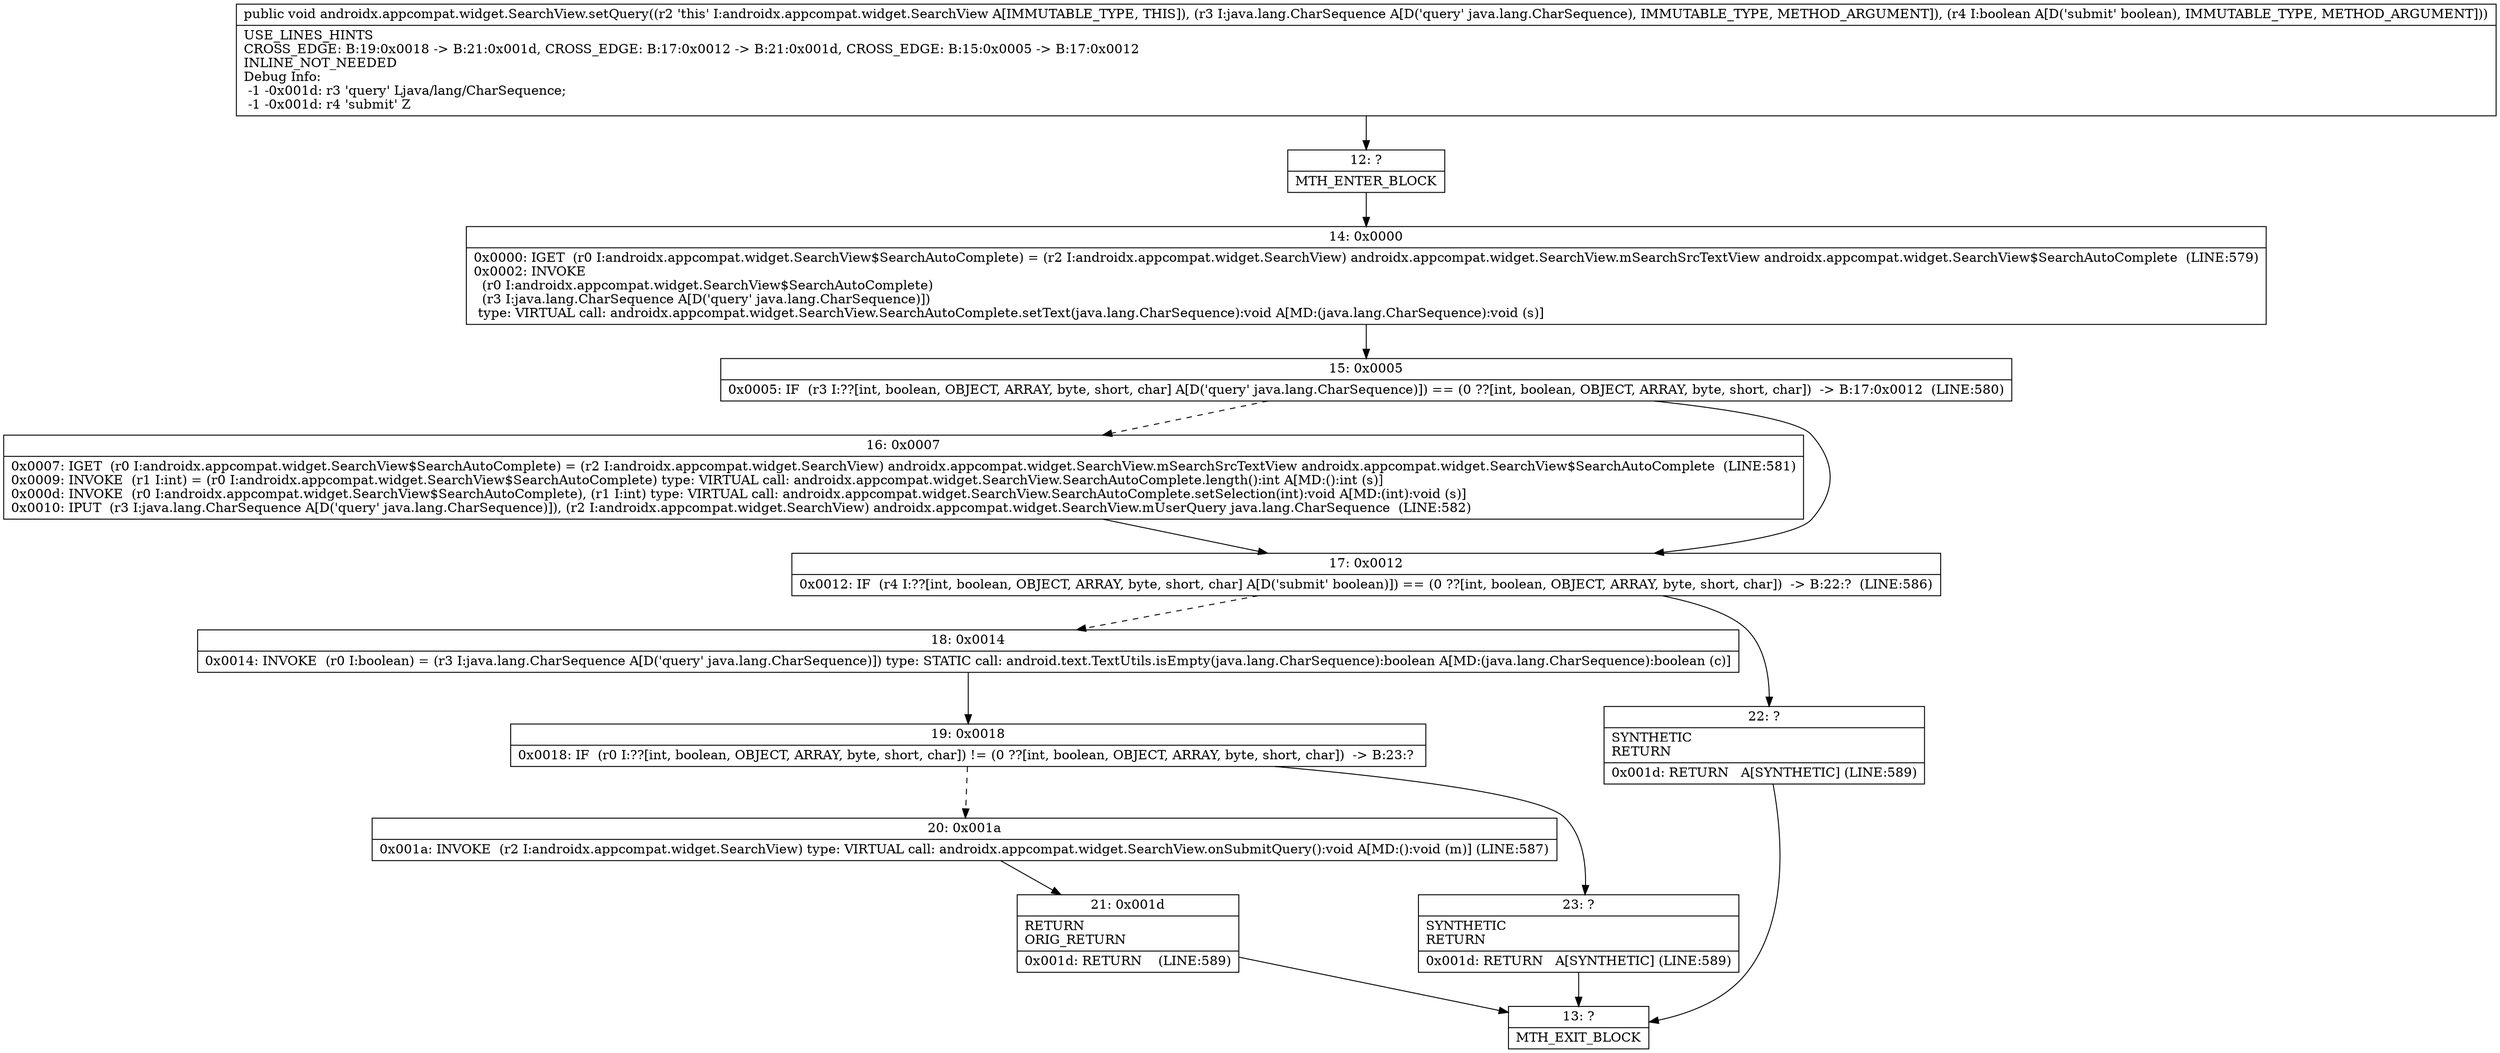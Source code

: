 digraph "CFG forandroidx.appcompat.widget.SearchView.setQuery(Ljava\/lang\/CharSequence;Z)V" {
Node_12 [shape=record,label="{12\:\ ?|MTH_ENTER_BLOCK\l}"];
Node_14 [shape=record,label="{14\:\ 0x0000|0x0000: IGET  (r0 I:androidx.appcompat.widget.SearchView$SearchAutoComplete) = (r2 I:androidx.appcompat.widget.SearchView) androidx.appcompat.widget.SearchView.mSearchSrcTextView androidx.appcompat.widget.SearchView$SearchAutoComplete  (LINE:579)\l0x0002: INVOKE  \l  (r0 I:androidx.appcompat.widget.SearchView$SearchAutoComplete)\l  (r3 I:java.lang.CharSequence A[D('query' java.lang.CharSequence)])\l type: VIRTUAL call: androidx.appcompat.widget.SearchView.SearchAutoComplete.setText(java.lang.CharSequence):void A[MD:(java.lang.CharSequence):void (s)]\l}"];
Node_15 [shape=record,label="{15\:\ 0x0005|0x0005: IF  (r3 I:??[int, boolean, OBJECT, ARRAY, byte, short, char] A[D('query' java.lang.CharSequence)]) == (0 ??[int, boolean, OBJECT, ARRAY, byte, short, char])  \-\> B:17:0x0012  (LINE:580)\l}"];
Node_16 [shape=record,label="{16\:\ 0x0007|0x0007: IGET  (r0 I:androidx.appcompat.widget.SearchView$SearchAutoComplete) = (r2 I:androidx.appcompat.widget.SearchView) androidx.appcompat.widget.SearchView.mSearchSrcTextView androidx.appcompat.widget.SearchView$SearchAutoComplete  (LINE:581)\l0x0009: INVOKE  (r1 I:int) = (r0 I:androidx.appcompat.widget.SearchView$SearchAutoComplete) type: VIRTUAL call: androidx.appcompat.widget.SearchView.SearchAutoComplete.length():int A[MD:():int (s)]\l0x000d: INVOKE  (r0 I:androidx.appcompat.widget.SearchView$SearchAutoComplete), (r1 I:int) type: VIRTUAL call: androidx.appcompat.widget.SearchView.SearchAutoComplete.setSelection(int):void A[MD:(int):void (s)]\l0x0010: IPUT  (r3 I:java.lang.CharSequence A[D('query' java.lang.CharSequence)]), (r2 I:androidx.appcompat.widget.SearchView) androidx.appcompat.widget.SearchView.mUserQuery java.lang.CharSequence  (LINE:582)\l}"];
Node_17 [shape=record,label="{17\:\ 0x0012|0x0012: IF  (r4 I:??[int, boolean, OBJECT, ARRAY, byte, short, char] A[D('submit' boolean)]) == (0 ??[int, boolean, OBJECT, ARRAY, byte, short, char])  \-\> B:22:?  (LINE:586)\l}"];
Node_18 [shape=record,label="{18\:\ 0x0014|0x0014: INVOKE  (r0 I:boolean) = (r3 I:java.lang.CharSequence A[D('query' java.lang.CharSequence)]) type: STATIC call: android.text.TextUtils.isEmpty(java.lang.CharSequence):boolean A[MD:(java.lang.CharSequence):boolean (c)]\l}"];
Node_19 [shape=record,label="{19\:\ 0x0018|0x0018: IF  (r0 I:??[int, boolean, OBJECT, ARRAY, byte, short, char]) != (0 ??[int, boolean, OBJECT, ARRAY, byte, short, char])  \-\> B:23:? \l}"];
Node_20 [shape=record,label="{20\:\ 0x001a|0x001a: INVOKE  (r2 I:androidx.appcompat.widget.SearchView) type: VIRTUAL call: androidx.appcompat.widget.SearchView.onSubmitQuery():void A[MD:():void (m)] (LINE:587)\l}"];
Node_21 [shape=record,label="{21\:\ 0x001d|RETURN\lORIG_RETURN\l|0x001d: RETURN    (LINE:589)\l}"];
Node_13 [shape=record,label="{13\:\ ?|MTH_EXIT_BLOCK\l}"];
Node_23 [shape=record,label="{23\:\ ?|SYNTHETIC\lRETURN\l|0x001d: RETURN   A[SYNTHETIC] (LINE:589)\l}"];
Node_22 [shape=record,label="{22\:\ ?|SYNTHETIC\lRETURN\l|0x001d: RETURN   A[SYNTHETIC] (LINE:589)\l}"];
MethodNode[shape=record,label="{public void androidx.appcompat.widget.SearchView.setQuery((r2 'this' I:androidx.appcompat.widget.SearchView A[IMMUTABLE_TYPE, THIS]), (r3 I:java.lang.CharSequence A[D('query' java.lang.CharSequence), IMMUTABLE_TYPE, METHOD_ARGUMENT]), (r4 I:boolean A[D('submit' boolean), IMMUTABLE_TYPE, METHOD_ARGUMENT]))  | USE_LINES_HINTS\lCROSS_EDGE: B:19:0x0018 \-\> B:21:0x001d, CROSS_EDGE: B:17:0x0012 \-\> B:21:0x001d, CROSS_EDGE: B:15:0x0005 \-\> B:17:0x0012\lINLINE_NOT_NEEDED\lDebug Info:\l  \-1 \-0x001d: r3 'query' Ljava\/lang\/CharSequence;\l  \-1 \-0x001d: r4 'submit' Z\l}"];
MethodNode -> Node_12;Node_12 -> Node_14;
Node_14 -> Node_15;
Node_15 -> Node_16[style=dashed];
Node_15 -> Node_17;
Node_16 -> Node_17;
Node_17 -> Node_18[style=dashed];
Node_17 -> Node_22;
Node_18 -> Node_19;
Node_19 -> Node_20[style=dashed];
Node_19 -> Node_23;
Node_20 -> Node_21;
Node_21 -> Node_13;
Node_23 -> Node_13;
Node_22 -> Node_13;
}

